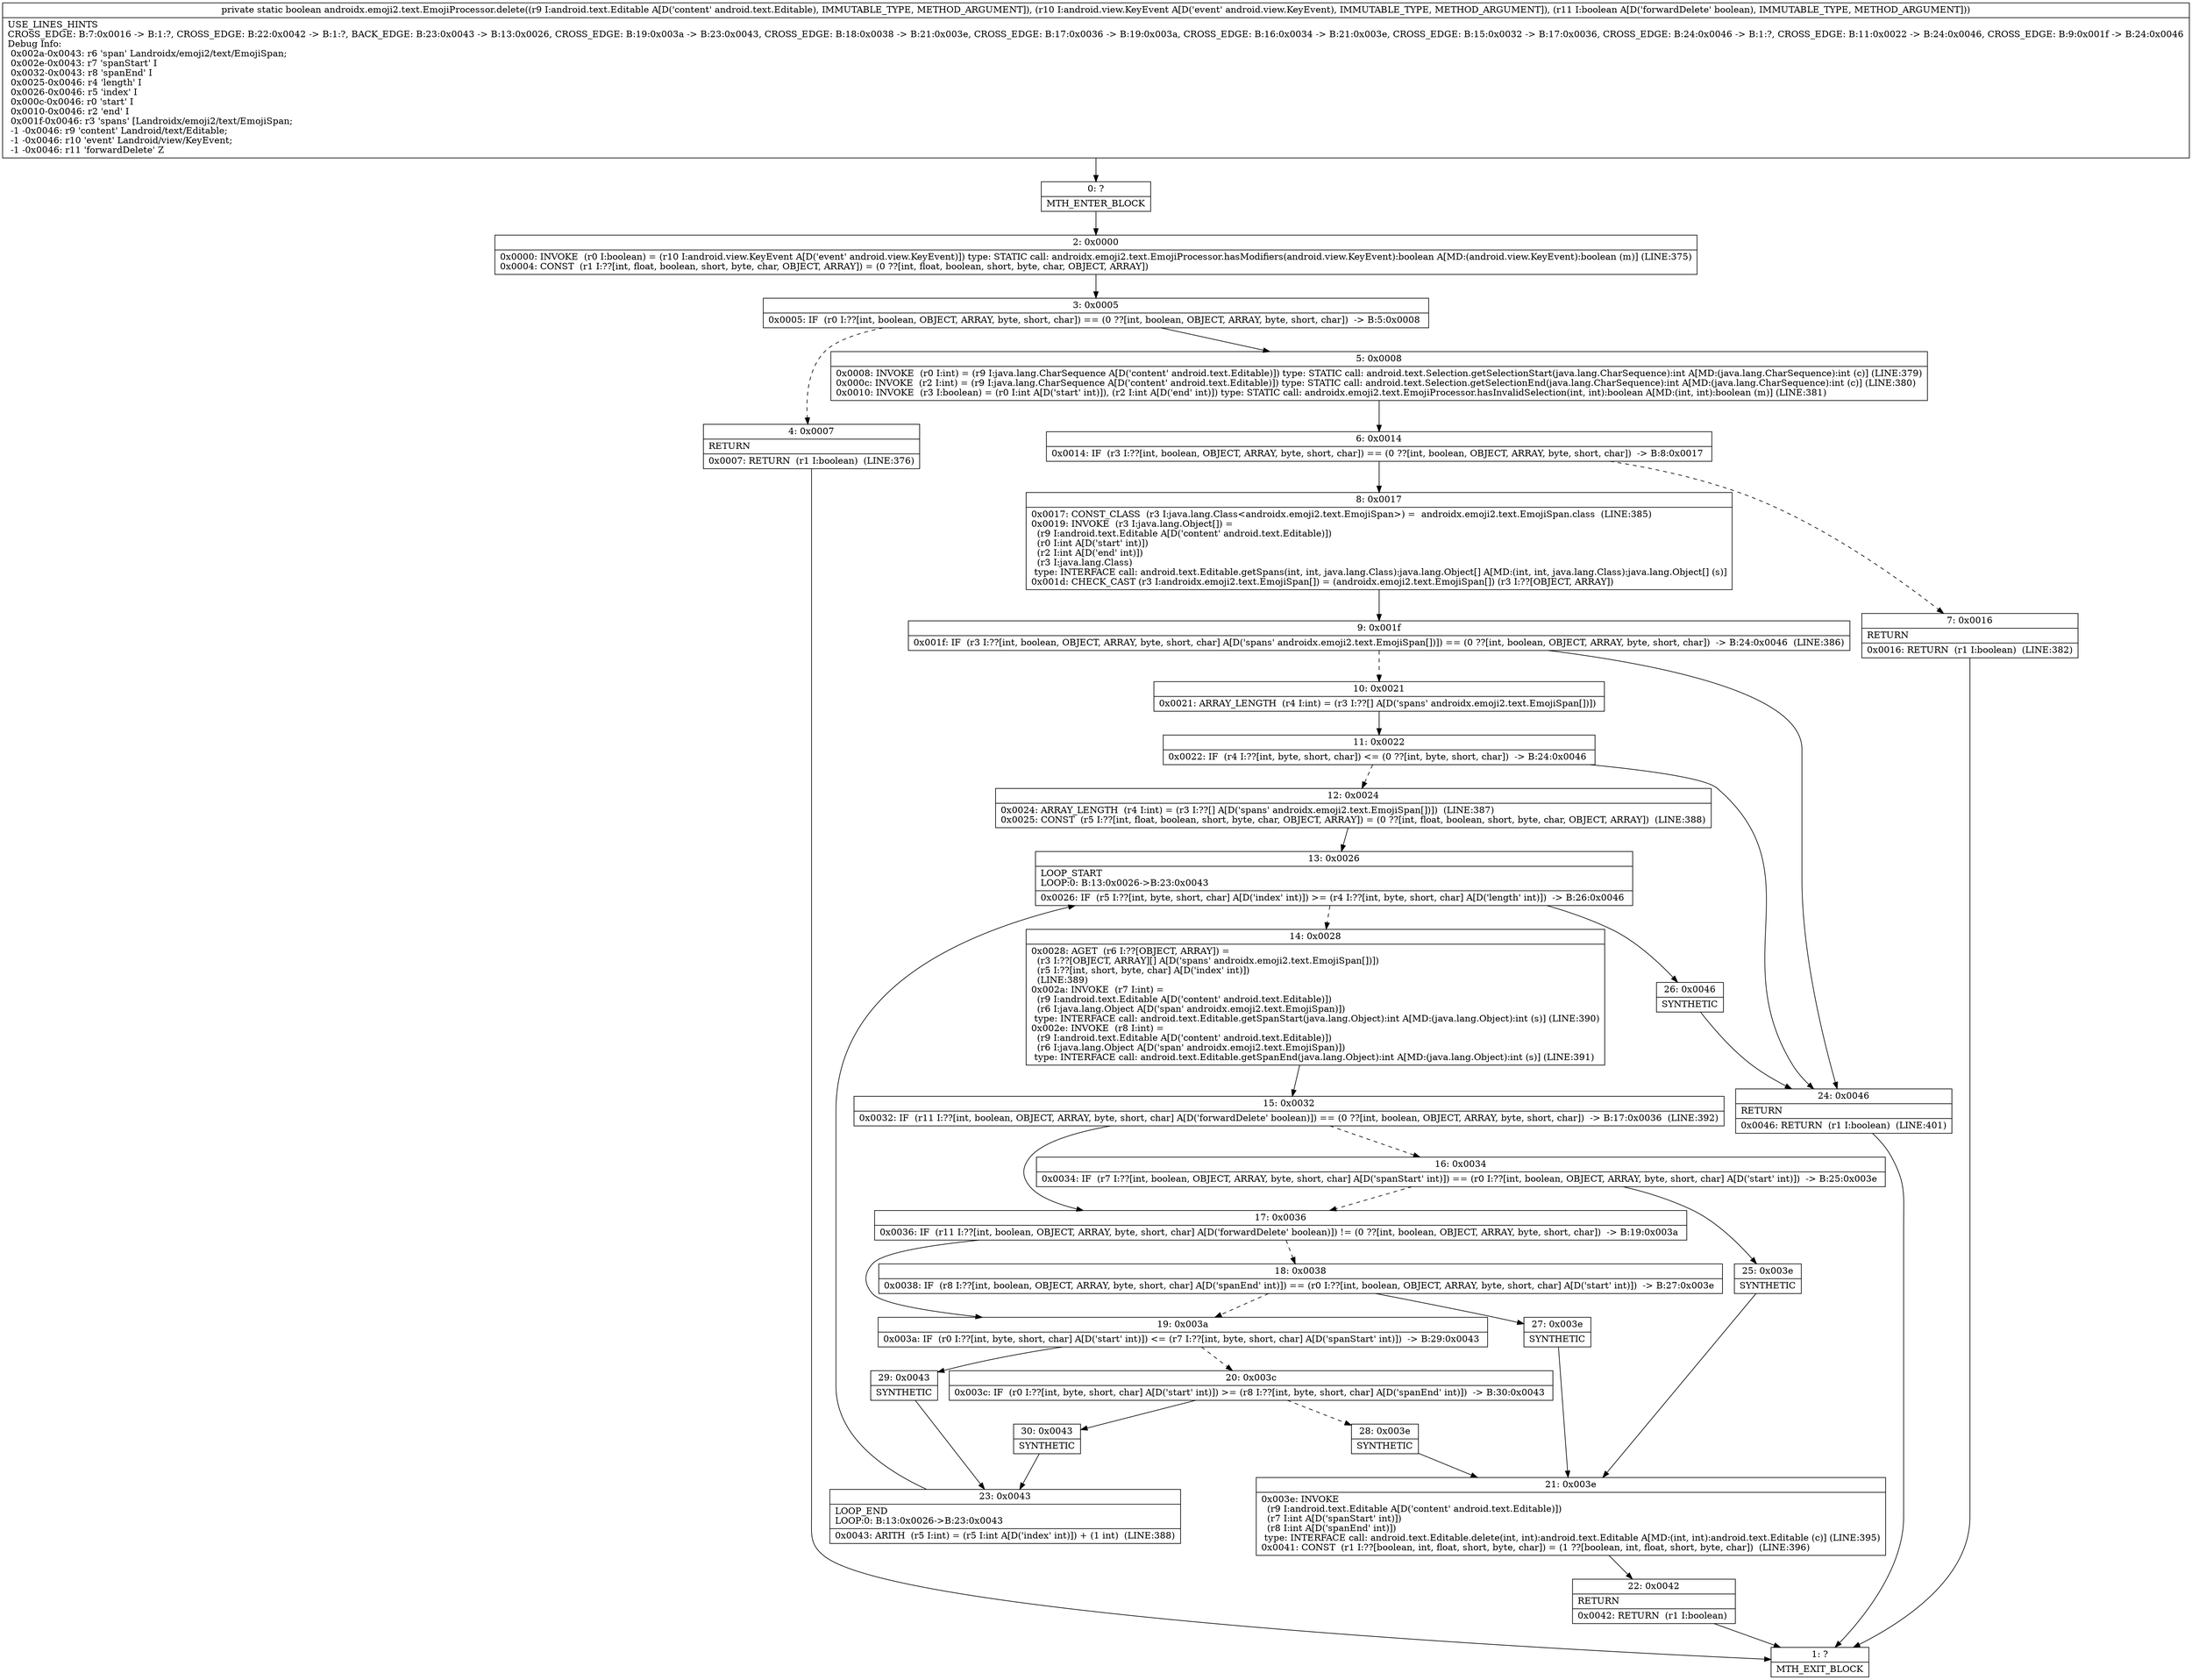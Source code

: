 digraph "CFG forandroidx.emoji2.text.EmojiProcessor.delete(Landroid\/text\/Editable;Landroid\/view\/KeyEvent;Z)Z" {
Node_0 [shape=record,label="{0\:\ ?|MTH_ENTER_BLOCK\l}"];
Node_2 [shape=record,label="{2\:\ 0x0000|0x0000: INVOKE  (r0 I:boolean) = (r10 I:android.view.KeyEvent A[D('event' android.view.KeyEvent)]) type: STATIC call: androidx.emoji2.text.EmojiProcessor.hasModifiers(android.view.KeyEvent):boolean A[MD:(android.view.KeyEvent):boolean (m)] (LINE:375)\l0x0004: CONST  (r1 I:??[int, float, boolean, short, byte, char, OBJECT, ARRAY]) = (0 ??[int, float, boolean, short, byte, char, OBJECT, ARRAY]) \l}"];
Node_3 [shape=record,label="{3\:\ 0x0005|0x0005: IF  (r0 I:??[int, boolean, OBJECT, ARRAY, byte, short, char]) == (0 ??[int, boolean, OBJECT, ARRAY, byte, short, char])  \-\> B:5:0x0008 \l}"];
Node_4 [shape=record,label="{4\:\ 0x0007|RETURN\l|0x0007: RETURN  (r1 I:boolean)  (LINE:376)\l}"];
Node_1 [shape=record,label="{1\:\ ?|MTH_EXIT_BLOCK\l}"];
Node_5 [shape=record,label="{5\:\ 0x0008|0x0008: INVOKE  (r0 I:int) = (r9 I:java.lang.CharSequence A[D('content' android.text.Editable)]) type: STATIC call: android.text.Selection.getSelectionStart(java.lang.CharSequence):int A[MD:(java.lang.CharSequence):int (c)] (LINE:379)\l0x000c: INVOKE  (r2 I:int) = (r9 I:java.lang.CharSequence A[D('content' android.text.Editable)]) type: STATIC call: android.text.Selection.getSelectionEnd(java.lang.CharSequence):int A[MD:(java.lang.CharSequence):int (c)] (LINE:380)\l0x0010: INVOKE  (r3 I:boolean) = (r0 I:int A[D('start' int)]), (r2 I:int A[D('end' int)]) type: STATIC call: androidx.emoji2.text.EmojiProcessor.hasInvalidSelection(int, int):boolean A[MD:(int, int):boolean (m)] (LINE:381)\l}"];
Node_6 [shape=record,label="{6\:\ 0x0014|0x0014: IF  (r3 I:??[int, boolean, OBJECT, ARRAY, byte, short, char]) == (0 ??[int, boolean, OBJECT, ARRAY, byte, short, char])  \-\> B:8:0x0017 \l}"];
Node_7 [shape=record,label="{7\:\ 0x0016|RETURN\l|0x0016: RETURN  (r1 I:boolean)  (LINE:382)\l}"];
Node_8 [shape=record,label="{8\:\ 0x0017|0x0017: CONST_CLASS  (r3 I:java.lang.Class\<androidx.emoji2.text.EmojiSpan\>) =  androidx.emoji2.text.EmojiSpan.class  (LINE:385)\l0x0019: INVOKE  (r3 I:java.lang.Object[]) = \l  (r9 I:android.text.Editable A[D('content' android.text.Editable)])\l  (r0 I:int A[D('start' int)])\l  (r2 I:int A[D('end' int)])\l  (r3 I:java.lang.Class)\l type: INTERFACE call: android.text.Editable.getSpans(int, int, java.lang.Class):java.lang.Object[] A[MD:(int, int, java.lang.Class):java.lang.Object[] (s)]\l0x001d: CHECK_CAST (r3 I:androidx.emoji2.text.EmojiSpan[]) = (androidx.emoji2.text.EmojiSpan[]) (r3 I:??[OBJECT, ARRAY]) \l}"];
Node_9 [shape=record,label="{9\:\ 0x001f|0x001f: IF  (r3 I:??[int, boolean, OBJECT, ARRAY, byte, short, char] A[D('spans' androidx.emoji2.text.EmojiSpan[])]) == (0 ??[int, boolean, OBJECT, ARRAY, byte, short, char])  \-\> B:24:0x0046  (LINE:386)\l}"];
Node_10 [shape=record,label="{10\:\ 0x0021|0x0021: ARRAY_LENGTH  (r4 I:int) = (r3 I:??[] A[D('spans' androidx.emoji2.text.EmojiSpan[])]) \l}"];
Node_11 [shape=record,label="{11\:\ 0x0022|0x0022: IF  (r4 I:??[int, byte, short, char]) \<= (0 ??[int, byte, short, char])  \-\> B:24:0x0046 \l}"];
Node_12 [shape=record,label="{12\:\ 0x0024|0x0024: ARRAY_LENGTH  (r4 I:int) = (r3 I:??[] A[D('spans' androidx.emoji2.text.EmojiSpan[])])  (LINE:387)\l0x0025: CONST  (r5 I:??[int, float, boolean, short, byte, char, OBJECT, ARRAY]) = (0 ??[int, float, boolean, short, byte, char, OBJECT, ARRAY])  (LINE:388)\l}"];
Node_13 [shape=record,label="{13\:\ 0x0026|LOOP_START\lLOOP:0: B:13:0x0026\-\>B:23:0x0043\l|0x0026: IF  (r5 I:??[int, byte, short, char] A[D('index' int)]) \>= (r4 I:??[int, byte, short, char] A[D('length' int)])  \-\> B:26:0x0046 \l}"];
Node_14 [shape=record,label="{14\:\ 0x0028|0x0028: AGET  (r6 I:??[OBJECT, ARRAY]) = \l  (r3 I:??[OBJECT, ARRAY][] A[D('spans' androidx.emoji2.text.EmojiSpan[])])\l  (r5 I:??[int, short, byte, char] A[D('index' int)])\l  (LINE:389)\l0x002a: INVOKE  (r7 I:int) = \l  (r9 I:android.text.Editable A[D('content' android.text.Editable)])\l  (r6 I:java.lang.Object A[D('span' androidx.emoji2.text.EmojiSpan)])\l type: INTERFACE call: android.text.Editable.getSpanStart(java.lang.Object):int A[MD:(java.lang.Object):int (s)] (LINE:390)\l0x002e: INVOKE  (r8 I:int) = \l  (r9 I:android.text.Editable A[D('content' android.text.Editable)])\l  (r6 I:java.lang.Object A[D('span' androidx.emoji2.text.EmojiSpan)])\l type: INTERFACE call: android.text.Editable.getSpanEnd(java.lang.Object):int A[MD:(java.lang.Object):int (s)] (LINE:391)\l}"];
Node_15 [shape=record,label="{15\:\ 0x0032|0x0032: IF  (r11 I:??[int, boolean, OBJECT, ARRAY, byte, short, char] A[D('forwardDelete' boolean)]) == (0 ??[int, boolean, OBJECT, ARRAY, byte, short, char])  \-\> B:17:0x0036  (LINE:392)\l}"];
Node_16 [shape=record,label="{16\:\ 0x0034|0x0034: IF  (r7 I:??[int, boolean, OBJECT, ARRAY, byte, short, char] A[D('spanStart' int)]) == (r0 I:??[int, boolean, OBJECT, ARRAY, byte, short, char] A[D('start' int)])  \-\> B:25:0x003e \l}"];
Node_25 [shape=record,label="{25\:\ 0x003e|SYNTHETIC\l}"];
Node_21 [shape=record,label="{21\:\ 0x003e|0x003e: INVOKE  \l  (r9 I:android.text.Editable A[D('content' android.text.Editable)])\l  (r7 I:int A[D('spanStart' int)])\l  (r8 I:int A[D('spanEnd' int)])\l type: INTERFACE call: android.text.Editable.delete(int, int):android.text.Editable A[MD:(int, int):android.text.Editable (c)] (LINE:395)\l0x0041: CONST  (r1 I:??[boolean, int, float, short, byte, char]) = (1 ??[boolean, int, float, short, byte, char])  (LINE:396)\l}"];
Node_22 [shape=record,label="{22\:\ 0x0042|RETURN\l|0x0042: RETURN  (r1 I:boolean) \l}"];
Node_17 [shape=record,label="{17\:\ 0x0036|0x0036: IF  (r11 I:??[int, boolean, OBJECT, ARRAY, byte, short, char] A[D('forwardDelete' boolean)]) != (0 ??[int, boolean, OBJECT, ARRAY, byte, short, char])  \-\> B:19:0x003a \l}"];
Node_18 [shape=record,label="{18\:\ 0x0038|0x0038: IF  (r8 I:??[int, boolean, OBJECT, ARRAY, byte, short, char] A[D('spanEnd' int)]) == (r0 I:??[int, boolean, OBJECT, ARRAY, byte, short, char] A[D('start' int)])  \-\> B:27:0x003e \l}"];
Node_27 [shape=record,label="{27\:\ 0x003e|SYNTHETIC\l}"];
Node_19 [shape=record,label="{19\:\ 0x003a|0x003a: IF  (r0 I:??[int, byte, short, char] A[D('start' int)]) \<= (r7 I:??[int, byte, short, char] A[D('spanStart' int)])  \-\> B:29:0x0043 \l}"];
Node_20 [shape=record,label="{20\:\ 0x003c|0x003c: IF  (r0 I:??[int, byte, short, char] A[D('start' int)]) \>= (r8 I:??[int, byte, short, char] A[D('spanEnd' int)])  \-\> B:30:0x0043 \l}"];
Node_28 [shape=record,label="{28\:\ 0x003e|SYNTHETIC\l}"];
Node_30 [shape=record,label="{30\:\ 0x0043|SYNTHETIC\l}"];
Node_23 [shape=record,label="{23\:\ 0x0043|LOOP_END\lLOOP:0: B:13:0x0026\-\>B:23:0x0043\l|0x0043: ARITH  (r5 I:int) = (r5 I:int A[D('index' int)]) + (1 int)  (LINE:388)\l}"];
Node_29 [shape=record,label="{29\:\ 0x0043|SYNTHETIC\l}"];
Node_26 [shape=record,label="{26\:\ 0x0046|SYNTHETIC\l}"];
Node_24 [shape=record,label="{24\:\ 0x0046|RETURN\l|0x0046: RETURN  (r1 I:boolean)  (LINE:401)\l}"];
MethodNode[shape=record,label="{private static boolean androidx.emoji2.text.EmojiProcessor.delete((r9 I:android.text.Editable A[D('content' android.text.Editable), IMMUTABLE_TYPE, METHOD_ARGUMENT]), (r10 I:android.view.KeyEvent A[D('event' android.view.KeyEvent), IMMUTABLE_TYPE, METHOD_ARGUMENT]), (r11 I:boolean A[D('forwardDelete' boolean), IMMUTABLE_TYPE, METHOD_ARGUMENT]))  | USE_LINES_HINTS\lCROSS_EDGE: B:7:0x0016 \-\> B:1:?, CROSS_EDGE: B:22:0x0042 \-\> B:1:?, BACK_EDGE: B:23:0x0043 \-\> B:13:0x0026, CROSS_EDGE: B:19:0x003a \-\> B:23:0x0043, CROSS_EDGE: B:18:0x0038 \-\> B:21:0x003e, CROSS_EDGE: B:17:0x0036 \-\> B:19:0x003a, CROSS_EDGE: B:16:0x0034 \-\> B:21:0x003e, CROSS_EDGE: B:15:0x0032 \-\> B:17:0x0036, CROSS_EDGE: B:24:0x0046 \-\> B:1:?, CROSS_EDGE: B:11:0x0022 \-\> B:24:0x0046, CROSS_EDGE: B:9:0x001f \-\> B:24:0x0046\lDebug Info:\l  0x002a\-0x0043: r6 'span' Landroidx\/emoji2\/text\/EmojiSpan;\l  0x002e\-0x0043: r7 'spanStart' I\l  0x0032\-0x0043: r8 'spanEnd' I\l  0x0025\-0x0046: r4 'length' I\l  0x0026\-0x0046: r5 'index' I\l  0x000c\-0x0046: r0 'start' I\l  0x0010\-0x0046: r2 'end' I\l  0x001f\-0x0046: r3 'spans' [Landroidx\/emoji2\/text\/EmojiSpan;\l  \-1 \-0x0046: r9 'content' Landroid\/text\/Editable;\l  \-1 \-0x0046: r10 'event' Landroid\/view\/KeyEvent;\l  \-1 \-0x0046: r11 'forwardDelete' Z\l}"];
MethodNode -> Node_0;Node_0 -> Node_2;
Node_2 -> Node_3;
Node_3 -> Node_4[style=dashed];
Node_3 -> Node_5;
Node_4 -> Node_1;
Node_5 -> Node_6;
Node_6 -> Node_7[style=dashed];
Node_6 -> Node_8;
Node_7 -> Node_1;
Node_8 -> Node_9;
Node_9 -> Node_10[style=dashed];
Node_9 -> Node_24;
Node_10 -> Node_11;
Node_11 -> Node_12[style=dashed];
Node_11 -> Node_24;
Node_12 -> Node_13;
Node_13 -> Node_14[style=dashed];
Node_13 -> Node_26;
Node_14 -> Node_15;
Node_15 -> Node_16[style=dashed];
Node_15 -> Node_17;
Node_16 -> Node_17[style=dashed];
Node_16 -> Node_25;
Node_25 -> Node_21;
Node_21 -> Node_22;
Node_22 -> Node_1;
Node_17 -> Node_18[style=dashed];
Node_17 -> Node_19;
Node_18 -> Node_19[style=dashed];
Node_18 -> Node_27;
Node_27 -> Node_21;
Node_19 -> Node_20[style=dashed];
Node_19 -> Node_29;
Node_20 -> Node_28[style=dashed];
Node_20 -> Node_30;
Node_28 -> Node_21;
Node_30 -> Node_23;
Node_23 -> Node_13;
Node_29 -> Node_23;
Node_26 -> Node_24;
Node_24 -> Node_1;
}

